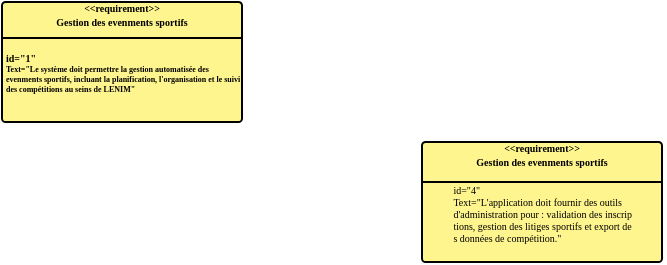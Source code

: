<mxfile version="26.2.6">
  <diagram id="C5RBs43oDa-KdzZeNtuy" name="Page-1">
    <mxGraphModel dx="282" dy="135" grid="1" gridSize="10" guides="1" tooltips="1" connect="1" arrows="1" fold="1" page="1" pageScale="1" pageWidth="827" pageHeight="1169" math="0" shadow="0">
      <root>
        <mxCell id="WIyWlLk6GJQsqaUBKTNV-0" />
        <mxCell id="WIyWlLk6GJQsqaUBKTNV-1" parent="WIyWlLk6GJQsqaUBKTNV-0" />
        <mxCell id="aKO-nOTtExuXH8D4YMzO-0" value="" style="rounded=1;whiteSpace=wrap;html=1;arcSize=3;strokeColor=default;fillColor=#FFF58E;" vertex="1" parent="WIyWlLk6GJQsqaUBKTNV-1">
          <mxGeometry x="380" y="70" width="120" height="60" as="geometry" />
        </mxCell>
        <mxCell id="aKO-nOTtExuXH8D4YMzO-1" value="" style="endArrow=none;html=1;rounded=0;exitX=0;exitY=0.25;exitDx=0;exitDy=0;entryX=1;entryY=0.25;entryDx=0;entryDy=0;" edge="1" parent="WIyWlLk6GJQsqaUBKTNV-1">
          <mxGeometry width="50" height="50" relative="1" as="geometry">
            <mxPoint x="380.0" y="88" as="sourcePoint" />
            <mxPoint x="500" y="88" as="targetPoint" />
          </mxGeometry>
        </mxCell>
        <UserObject label="&lt;span data-lucid-content=&quot;{&amp;quot;t&amp;quot;:&amp;quot;&lt;&lt;requirement&gt;&gt;&amp;quot;,&amp;quot;m&amp;quot;:[{&amp;quot;s&amp;quot;:0,&amp;quot;n&amp;quot;:&amp;quot;b&amp;quot;,&amp;quot;v&amp;quot;:true,&amp;quot;e&amp;quot;:15},{&amp;quot;s&amp;quot;:0,&amp;quot;n&amp;quot;:&amp;quot;f&amp;quot;,&amp;quot;v&amp;quot;:&amp;quot;Gentium Basic&amp;quot;,&amp;quot;e&amp;quot;:15},{&amp;quot;s&amp;quot;:0,&amp;quot;n&amp;quot;:&amp;quot;fc&amp;quot;,&amp;quot;v&amp;quot;:&amp;quot;Bold&amp;quot;,&amp;quot;e&amp;quot;:15},{&amp;quot;s&amp;quot;:0,&amp;quot;n&amp;quot;:&amp;quot;fid&amp;quot;,&amp;quot;v&amp;quot;:653,&amp;quot;e&amp;quot;:15},{&amp;quot;s&amp;quot;:0,&amp;quot;n&amp;quot;:&amp;quot;fsp&amp;quot;,&amp;quot;v&amp;quot;:&amp;quot;ss_presetShapeStyle1_textStyle&amp;quot;,&amp;quot;e&amp;quot;:15},{&amp;quot;s&amp;quot;:0,&amp;quot;n&amp;quot;:&amp;quot;s&amp;quot;,&amp;quot;v&amp;quot;:8.889,&amp;quot;e&amp;quot;:15}]}&quot; data-lucid-type=&quot;application/vnd.lucid.text&quot;&gt;&lt;span style=&quot;font-weight: bold;&quot;&gt;&amp;lt;&amp;lt;requirement&amp;gt;&amp;gt;&lt;/span&gt;&lt;/span&gt;" id="aKO-nOTtExuXH8D4YMzO-2">
          <mxCell style="text;whiteSpace=wrap;html=1;fontFamily=Georgia;verticalAlign=middle;align=center;fontSize=5;" vertex="1" parent="WIyWlLk6GJQsqaUBKTNV-1">
            <mxGeometry x="410" y="73" width="60" as="geometry" />
          </mxCell>
        </UserObject>
        <UserObject label="&lt;span data-lucid-content=&quot;{&amp;quot;t&amp;quot;:&amp;quot;Gestion des evenments  sportifs&amp;quot;,&amp;quot;m&amp;quot;:[{&amp;quot;s&amp;quot;:0,&amp;quot;n&amp;quot;:&amp;quot;fc&amp;quot;,&amp;quot;v&amp;quot;:&amp;quot;Bold&amp;quot;,&amp;quot;e&amp;quot;:31},{&amp;quot;s&amp;quot;:0,&amp;quot;n&amp;quot;:&amp;quot;fid&amp;quot;,&amp;quot;v&amp;quot;:653,&amp;quot;e&amp;quot;:31},{&amp;quot;s&amp;quot;:0,&amp;quot;n&amp;quot;:&amp;quot;fsp&amp;quot;,&amp;quot;v&amp;quot;:&amp;quot;ss_presetShapeStyle1_textStyle&amp;quot;,&amp;quot;e&amp;quot;:31},{&amp;quot;s&amp;quot;:0,&amp;quot;n&amp;quot;:&amp;quot;b&amp;quot;,&amp;quot;v&amp;quot;:true,&amp;quot;e&amp;quot;:31},{&amp;quot;s&amp;quot;:0,&amp;quot;n&amp;quot;:&amp;quot;f&amp;quot;,&amp;quot;v&amp;quot;:&amp;quot;Gentium Basic&amp;quot;,&amp;quot;e&amp;quot;:31},{&amp;quot;s&amp;quot;:0,&amp;quot;n&amp;quot;:&amp;quot;s&amp;quot;,&amp;quot;v&amp;quot;:8.889,&amp;quot;e&amp;quot;:31},{&amp;quot;s&amp;quot;:0,&amp;quot;n&amp;quot;:&amp;quot;c&amp;quot;,&amp;quot;v&amp;quot;:&amp;quot;#000000ff&amp;quot;,&amp;quot;e&amp;quot;:12},{&amp;quot;s&amp;quot;:22,&amp;quot;n&amp;quot;:&amp;quot;c&amp;quot;,&amp;quot;v&amp;quot;:&amp;quot;#000000ff&amp;quot;,&amp;quot;e&amp;quot;:31}]}&quot; data-lucid-type=&quot;application/vnd.lucid.text&quot;&gt;&lt;span style=&quot;font-weight: bold;&quot;&gt;Gestion des &lt;/span&gt;&lt;span style=&quot;font-weight: bold;&quot;&gt;evenments &lt;/span&gt;&lt;span style=&quot;font-weight: bold;&quot;&gt; sportifs&lt;/span&gt;&lt;/span&gt;" id="aKO-nOTtExuXH8D4YMzO-3">
          <mxCell style="text;whiteSpace=wrap;html=1;fontFamily=Georgia;verticalAlign=middle;align=center;fontSize=5;" vertex="1" parent="WIyWlLk6GJQsqaUBKTNV-1">
            <mxGeometry x="380" y="80" width="120" as="geometry" />
          </mxCell>
        </UserObject>
        <UserObject label="&lt;div&gt;&lt;span data-lucid-content=&quot;{&amp;quot;t&amp;quot;:&amp;quot;Text=\&amp;quot;Le système doit permettre la gestion automatisée des evenments sportifs, incluant la planification, l&#39;organisation et le suivi des compétitions au seins de LENIM\&amp;quot;&amp;quot;,&amp;quot;m&amp;quot;:[{&amp;quot;s&amp;quot;:0,&amp;quot;n&amp;quot;:&amp;quot;a&amp;quot;,&amp;quot;v&amp;quot;:&amp;quot;left&amp;quot;},{&amp;quot;s&amp;quot;:0,&amp;quot;n&amp;quot;:&amp;quot;s&amp;quot;,&amp;quot;v&amp;quot;:6.667,&amp;quot;e&amp;quot;:168},{&amp;quot;s&amp;quot;:0,&amp;quot;n&amp;quot;:&amp;quot;fc&amp;quot;,&amp;quot;v&amp;quot;:&amp;quot;Bold&amp;quot;,&amp;quot;e&amp;quot;:168},{&amp;quot;s&amp;quot;:0,&amp;quot;n&amp;quot;:&amp;quot;f&amp;quot;,&amp;quot;v&amp;quot;:&amp;quot;Bergamo Std&amp;quot;,&amp;quot;e&amp;quot;:168},{&amp;quot;s&amp;quot;:0,&amp;quot;n&amp;quot;:&amp;quot;b&amp;quot;,&amp;quot;v&amp;quot;:true,&amp;quot;e&amp;quot;:168},{&amp;quot;s&amp;quot;:0,&amp;quot;n&amp;quot;:&amp;quot;fid&amp;quot;,&amp;quot;v&amp;quot;:219,&amp;quot;e&amp;quot;:168}]}&quot; data-lucid-type=&quot;application/vnd.lucid.text&quot;&gt;&lt;font style=&quot;font-size: 5px;&quot;&gt;&lt;span style=&quot;&quot; data-lucid-content=&quot;{&amp;quot;t&amp;quot;:&amp;quot;id=\&amp;quot;1\&amp;quot;&amp;quot;,&amp;quot;m&amp;quot;:[{&amp;quot;s&amp;quot;:0,&amp;quot;n&amp;quot;:&amp;quot;a&amp;quot;,&amp;quot;v&amp;quot;:&amp;quot;left&amp;quot;},{&amp;quot;s&amp;quot;:0,&amp;quot;n&amp;quot;:&amp;quot;b&amp;quot;,&amp;quot;v&amp;quot;:true,&amp;quot;e&amp;quot;:6},{&amp;quot;s&amp;quot;:0,&amp;quot;n&amp;quot;:&amp;quot;f&amp;quot;,&amp;quot;v&amp;quot;:&amp;quot;Gentium Basic&amp;quot;,&amp;quot;e&amp;quot;:6},{&amp;quot;s&amp;quot;:0,&amp;quot;n&amp;quot;:&amp;quot;fc&amp;quot;,&amp;quot;v&amp;quot;:&amp;quot;Bold&amp;quot;,&amp;quot;e&amp;quot;:6},{&amp;quot;s&amp;quot;:0,&amp;quot;n&amp;quot;:&amp;quot;fid&amp;quot;,&amp;quot;v&amp;quot;:653,&amp;quot;e&amp;quot;:6},{&amp;quot;s&amp;quot;:0,&amp;quot;n&amp;quot;:&amp;quot;fsp&amp;quot;,&amp;quot;v&amp;quot;:&amp;quot;ss_presetShapeStyle1_textStyle&amp;quot;,&amp;quot;e&amp;quot;:6},{&amp;quot;s&amp;quot;:0,&amp;quot;n&amp;quot;:&amp;quot;s&amp;quot;,&amp;quot;v&amp;quot;:6.667,&amp;quot;e&amp;quot;:6}]}&quot; data-lucid-type=&quot;application/vnd.lucid.text&quot;&gt;&lt;span style=&quot;font-weight: bold;&quot;&gt;&lt;font style=&quot;&quot;&gt;id=&quot;1&quot;&lt;/font&gt;&lt;/span&gt;&lt;/span&gt;&lt;span style=&quot;font-weight: bold;&quot;&gt;&lt;/span&gt;&lt;/font&gt;&lt;/span&gt;&lt;/div&gt;&lt;span data-lucid-content=&quot;{&amp;quot;t&amp;quot;:&amp;quot;Text=\&amp;quot;Le système doit permettre la gestion automatisée des evenments sportifs, incluant la planification, l&#39;organisation et le suivi des compétitions au seins de LENIM\&amp;quot;&amp;quot;,&amp;quot;m&amp;quot;:[{&amp;quot;s&amp;quot;:0,&amp;quot;n&amp;quot;:&amp;quot;a&amp;quot;,&amp;quot;v&amp;quot;:&amp;quot;left&amp;quot;},{&amp;quot;s&amp;quot;:0,&amp;quot;n&amp;quot;:&amp;quot;s&amp;quot;,&amp;quot;v&amp;quot;:6.667,&amp;quot;e&amp;quot;:168},{&amp;quot;s&amp;quot;:0,&amp;quot;n&amp;quot;:&amp;quot;fc&amp;quot;,&amp;quot;v&amp;quot;:&amp;quot;Bold&amp;quot;,&amp;quot;e&amp;quot;:168},{&amp;quot;s&amp;quot;:0,&amp;quot;n&amp;quot;:&amp;quot;f&amp;quot;,&amp;quot;v&amp;quot;:&amp;quot;Bergamo Std&amp;quot;,&amp;quot;e&amp;quot;:168},{&amp;quot;s&amp;quot;:0,&amp;quot;n&amp;quot;:&amp;quot;b&amp;quot;,&amp;quot;v&amp;quot;:true,&amp;quot;e&amp;quot;:168},{&amp;quot;s&amp;quot;:0,&amp;quot;n&amp;quot;:&amp;quot;fid&amp;quot;,&amp;quot;v&amp;quot;:219,&amp;quot;e&amp;quot;:168}]}&quot; data-lucid-type=&quot;application/vnd.lucid.text&quot;&gt;&lt;span style=&quot;font-weight: bold;&quot;&gt;Text=&quot;Le système doit permettre la gestion automatisée des evenments sportifs, incluant la planification, l&#39;organisation et le suivi des compétitions au seins de LENIM&quot;&lt;/span&gt;&lt;/span&gt;" id="aKO-nOTtExuXH8D4YMzO-4">
          <mxCell style="text;whiteSpace=wrap;html=1;fontFamily=Georgia;verticalAlign=middle;align=left;fontSize=4;" vertex="1" parent="WIyWlLk6GJQsqaUBKTNV-1">
            <mxGeometry x="380" y="106" width="120" as="geometry" />
          </mxCell>
        </UserObject>
        <mxCell id="aKO-nOTtExuXH8D4YMzO-30" value="" style="endArrow=none;html=1;rounded=0;exitX=0;exitY=0.25;exitDx=0;exitDy=0;entryX=1;entryY=0.25;entryDx=0;entryDy=0;" edge="1" parent="WIyWlLk6GJQsqaUBKTNV-1">
          <mxGeometry width="50" height="50" relative="1" as="geometry">
            <mxPoint x="590" y="158" as="sourcePoint" />
            <mxPoint x="710" y="158" as="targetPoint" />
          </mxGeometry>
        </mxCell>
        <mxCell id="aKO-nOTtExuXH8D4YMzO-31" value="" style="rounded=1;whiteSpace=wrap;html=1;arcSize=3;strokeColor=default;fillColor=#FFF58E;" vertex="1" parent="WIyWlLk6GJQsqaUBKTNV-1">
          <mxGeometry x="590" y="140" width="120" height="60" as="geometry" />
        </mxCell>
        <UserObject label="&lt;span data-lucid-content=&quot;{&amp;quot;t&amp;quot;:&amp;quot;&lt;&lt;requirement&gt;&gt;&amp;quot;,&amp;quot;m&amp;quot;:[{&amp;quot;s&amp;quot;:0,&amp;quot;n&amp;quot;:&amp;quot;b&amp;quot;,&amp;quot;v&amp;quot;:true,&amp;quot;e&amp;quot;:15},{&amp;quot;s&amp;quot;:0,&amp;quot;n&amp;quot;:&amp;quot;f&amp;quot;,&amp;quot;v&amp;quot;:&amp;quot;Gentium Basic&amp;quot;,&amp;quot;e&amp;quot;:15},{&amp;quot;s&amp;quot;:0,&amp;quot;n&amp;quot;:&amp;quot;fc&amp;quot;,&amp;quot;v&amp;quot;:&amp;quot;Bold&amp;quot;,&amp;quot;e&amp;quot;:15},{&amp;quot;s&amp;quot;:0,&amp;quot;n&amp;quot;:&amp;quot;fid&amp;quot;,&amp;quot;v&amp;quot;:653,&amp;quot;e&amp;quot;:15},{&amp;quot;s&amp;quot;:0,&amp;quot;n&amp;quot;:&amp;quot;fsp&amp;quot;,&amp;quot;v&amp;quot;:&amp;quot;ss_presetShapeStyle1_textStyle&amp;quot;,&amp;quot;e&amp;quot;:15},{&amp;quot;s&amp;quot;:0,&amp;quot;n&amp;quot;:&amp;quot;s&amp;quot;,&amp;quot;v&amp;quot;:8.889,&amp;quot;e&amp;quot;:15}]}&quot; data-lucid-type=&quot;application/vnd.lucid.text&quot;&gt;&lt;span style=&quot;font-weight: bold;&quot;&gt;&amp;lt;&amp;lt;requirement&amp;gt;&amp;gt;&lt;/span&gt;&lt;/span&gt;" id="aKO-nOTtExuXH8D4YMzO-32">
          <mxCell style="text;whiteSpace=wrap;html=1;fontFamily=Georgia;verticalAlign=middle;align=center;fontSize=5;" vertex="1" parent="WIyWlLk6GJQsqaUBKTNV-1">
            <mxGeometry x="620" y="143" width="60" as="geometry" />
          </mxCell>
        </UserObject>
        <UserObject label="&lt;span data-lucid-content=&quot;{&amp;quot;t&amp;quot;:&amp;quot;Gestion des evenments  sportifs&amp;quot;,&amp;quot;m&amp;quot;:[{&amp;quot;s&amp;quot;:0,&amp;quot;n&amp;quot;:&amp;quot;fc&amp;quot;,&amp;quot;v&amp;quot;:&amp;quot;Bold&amp;quot;,&amp;quot;e&amp;quot;:31},{&amp;quot;s&amp;quot;:0,&amp;quot;n&amp;quot;:&amp;quot;fid&amp;quot;,&amp;quot;v&amp;quot;:653,&amp;quot;e&amp;quot;:31},{&amp;quot;s&amp;quot;:0,&amp;quot;n&amp;quot;:&amp;quot;fsp&amp;quot;,&amp;quot;v&amp;quot;:&amp;quot;ss_presetShapeStyle1_textStyle&amp;quot;,&amp;quot;e&amp;quot;:31},{&amp;quot;s&amp;quot;:0,&amp;quot;n&amp;quot;:&amp;quot;b&amp;quot;,&amp;quot;v&amp;quot;:true,&amp;quot;e&amp;quot;:31},{&amp;quot;s&amp;quot;:0,&amp;quot;n&amp;quot;:&amp;quot;f&amp;quot;,&amp;quot;v&amp;quot;:&amp;quot;Gentium Basic&amp;quot;,&amp;quot;e&amp;quot;:31},{&amp;quot;s&amp;quot;:0,&amp;quot;n&amp;quot;:&amp;quot;s&amp;quot;,&amp;quot;v&amp;quot;:8.889,&amp;quot;e&amp;quot;:31},{&amp;quot;s&amp;quot;:0,&amp;quot;n&amp;quot;:&amp;quot;c&amp;quot;,&amp;quot;v&amp;quot;:&amp;quot;#000000ff&amp;quot;,&amp;quot;e&amp;quot;:12},{&amp;quot;s&amp;quot;:22,&amp;quot;n&amp;quot;:&amp;quot;c&amp;quot;,&amp;quot;v&amp;quot;:&amp;quot;#000000ff&amp;quot;,&amp;quot;e&amp;quot;:31}]}&quot; data-lucid-type=&quot;application/vnd.lucid.text&quot;&gt;&lt;span style=&quot;font-weight: bold;&quot;&gt;Gestion des &lt;/span&gt;&lt;span style=&quot;font-weight: bold;&quot;&gt;evenments &lt;/span&gt;&lt;span style=&quot;font-weight: bold;&quot;&gt; sportifs&lt;/span&gt;&lt;/span&gt;" id="aKO-nOTtExuXH8D4YMzO-33">
          <mxCell style="text;whiteSpace=wrap;html=1;fontFamily=Georgia;verticalAlign=middle;align=center;fontSize=5;" vertex="1" parent="WIyWlLk6GJQsqaUBKTNV-1">
            <mxGeometry x="590" y="150" width="120" as="geometry" />
          </mxCell>
        </UserObject>
        <UserObject label="&lt;div style=&quot;overflow: auto; padding: 9.144px 13.716px; text-wrap-mode: wrap; word-break: break-all; margin-top: 0px !important; margin-bottom: 0px !important;&quot;&gt;id=&quot;4&quot;&lt;br&gt;Text=&quot;L&#39;application doit fournir des outils d&#39;administration pour : validation des inscriptions, gestion des litiges sportifs et export des données de compétition.&quot;&lt;/div&gt;" id="aKO-nOTtExuXH8D4YMzO-34">
          <mxCell style="text;whiteSpace=wrap;html=1;fontFamily=Georgia;verticalAlign=middle;align=left;fontSize=5;fontColor=default;" vertex="1" parent="WIyWlLk6GJQsqaUBKTNV-1">
            <mxGeometry x="590" y="176" width="120" as="geometry" />
          </mxCell>
        </UserObject>
        <mxCell id="aKO-nOTtExuXH8D4YMzO-35" value="" style="endArrow=none;html=1;rounded=0;exitX=0;exitY=0.25;exitDx=0;exitDy=0;entryX=1;entryY=0.25;entryDx=0;entryDy=0;" edge="1" parent="WIyWlLk6GJQsqaUBKTNV-1">
          <mxGeometry width="50" height="50" relative="1" as="geometry">
            <mxPoint x="590" y="160" as="sourcePoint" />
            <mxPoint x="710" y="160" as="targetPoint" />
          </mxGeometry>
        </mxCell>
      </root>
    </mxGraphModel>
  </diagram>
</mxfile>

